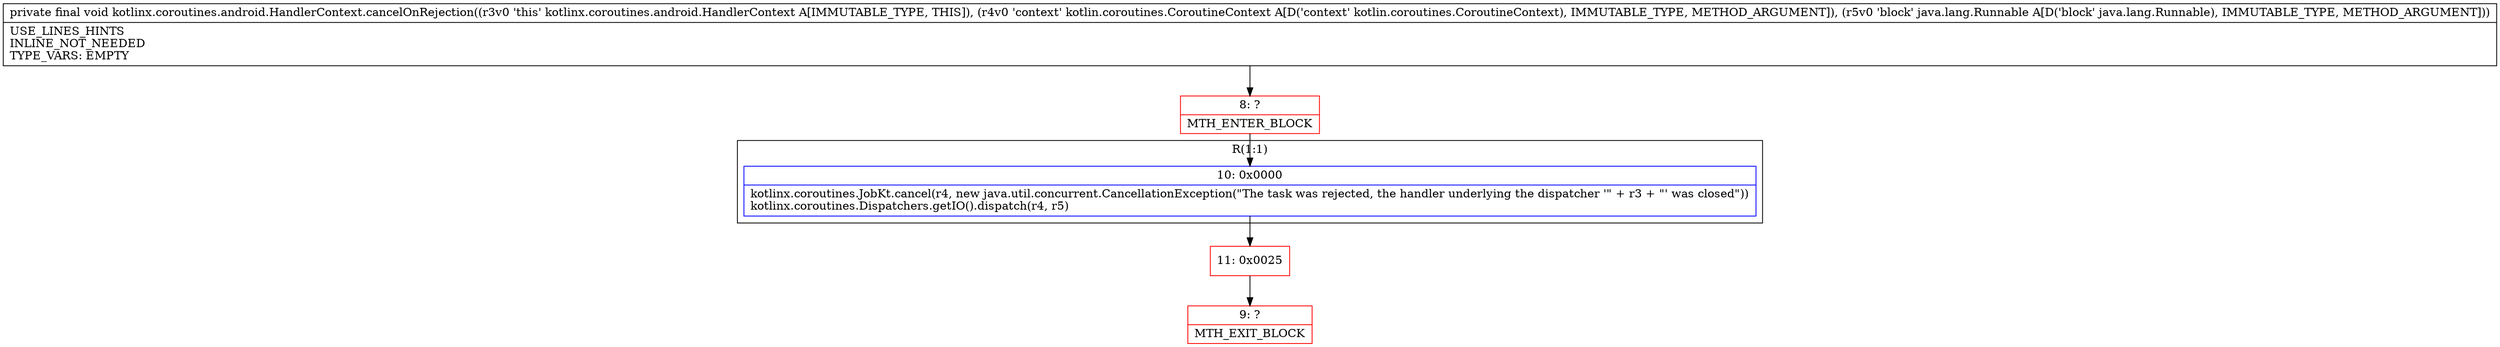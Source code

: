 digraph "CFG forkotlinx.coroutines.android.HandlerContext.cancelOnRejection(Lkotlin\/coroutines\/CoroutineContext;Ljava\/lang\/Runnable;)V" {
subgraph cluster_Region_270846170 {
label = "R(1:1)";
node [shape=record,color=blue];
Node_10 [shape=record,label="{10\:\ 0x0000|kotlinx.coroutines.JobKt.cancel(r4, new java.util.concurrent.CancellationException(\"The task was rejected, the handler underlying the dispatcher '\" + r3 + \"' was closed\"))\lkotlinx.coroutines.Dispatchers.getIO().dispatch(r4, r5)\l}"];
}
Node_8 [shape=record,color=red,label="{8\:\ ?|MTH_ENTER_BLOCK\l}"];
Node_11 [shape=record,color=red,label="{11\:\ 0x0025}"];
Node_9 [shape=record,color=red,label="{9\:\ ?|MTH_EXIT_BLOCK\l}"];
MethodNode[shape=record,label="{private final void kotlinx.coroutines.android.HandlerContext.cancelOnRejection((r3v0 'this' kotlinx.coroutines.android.HandlerContext A[IMMUTABLE_TYPE, THIS]), (r4v0 'context' kotlin.coroutines.CoroutineContext A[D('context' kotlin.coroutines.CoroutineContext), IMMUTABLE_TYPE, METHOD_ARGUMENT]), (r5v0 'block' java.lang.Runnable A[D('block' java.lang.Runnable), IMMUTABLE_TYPE, METHOD_ARGUMENT]))  | USE_LINES_HINTS\lINLINE_NOT_NEEDED\lTYPE_VARS: EMPTY\l}"];
MethodNode -> Node_8;Node_10 -> Node_11;
Node_8 -> Node_10;
Node_11 -> Node_9;
}

